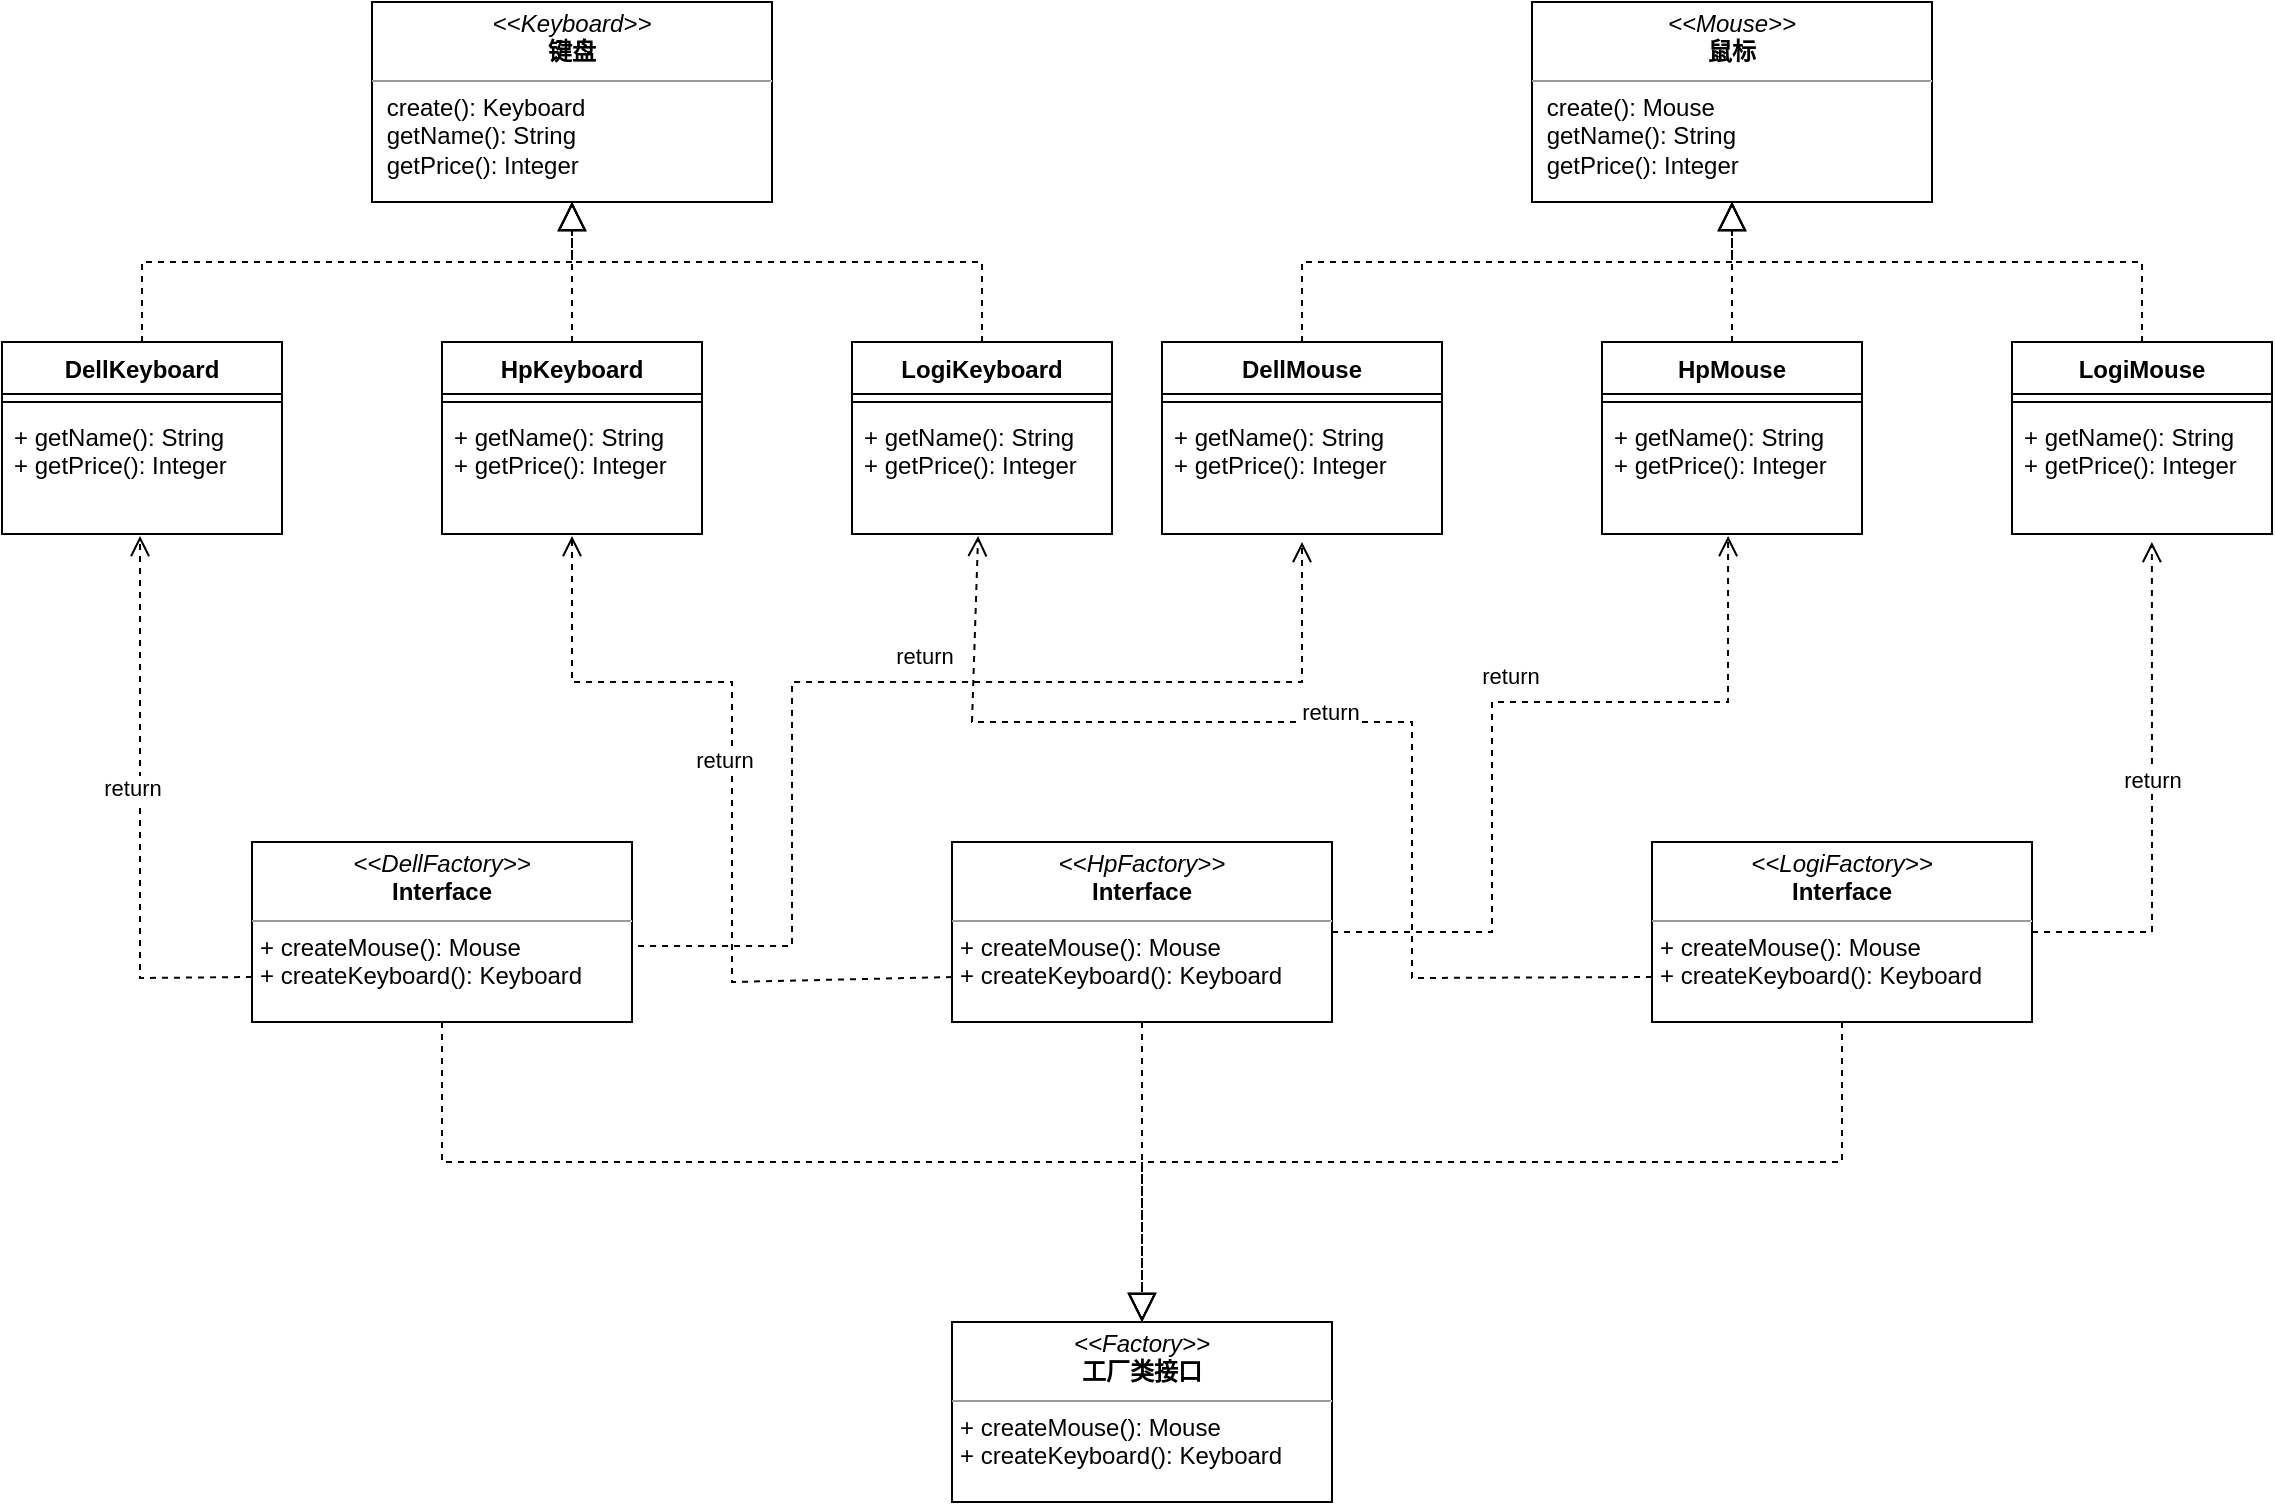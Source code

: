 <mxfile version="16.5.1" type="device"><diagram id="tWFB_nYo8rtv3tyyEcOy" name="第 1 页"><mxGraphModel dx="2061" dy="905" grid="1" gridSize="10" guides="1" tooltips="1" connect="1" arrows="1" fold="1" page="1" pageScale="1" pageWidth="827" pageHeight="1169" math="0" shadow="0"><root><mxCell id="0"/><mxCell id="1" parent="0"/><mxCell id="bQbtoPEfFBx7VIchmXFD-1" value="&lt;p style=&quot;margin: 0px ; margin-top: 4px ; text-align: center&quot;&gt;&lt;i&gt;&amp;lt;&amp;lt;Mouse&amp;gt;&amp;gt;&lt;/i&gt;&lt;br&gt;&lt;b&gt;鼠标&lt;/b&gt;&lt;/p&gt;&lt;hr size=&quot;1&quot;&gt;&lt;p style=&quot;margin: 0px ; margin-left: 4px&quot;&gt;&lt;span&gt;&amp;nbsp;create(): Mouse&lt;/span&gt;&lt;/p&gt;&lt;p style=&quot;margin: 0px ; margin-left: 4px&quot;&gt;&lt;span&gt;&amp;nbsp;getName(): String&lt;/span&gt;&lt;/p&gt;&lt;p style=&quot;margin: 0px ; margin-left: 4px&quot;&gt;&lt;span&gt;&amp;nbsp;getPrice(): Integer&lt;/span&gt;&lt;/p&gt;" style="verticalAlign=top;align=left;overflow=fill;fontSize=12;fontFamily=Helvetica;html=1;" vertex="1" parent="1"><mxGeometry x="-30" y="320" width="200" height="100" as="geometry"/></mxCell><mxCell id="bQbtoPEfFBx7VIchmXFD-2" value="DellMouse" style="swimlane;fontStyle=1;align=center;verticalAlign=top;childLayout=stackLayout;horizontal=1;startSize=26;horizontalStack=0;resizeParent=1;resizeParentMax=0;resizeLast=0;collapsible=1;marginBottom=0;" vertex="1" parent="1"><mxGeometry x="-215" y="490" width="140" height="96" as="geometry"/></mxCell><mxCell id="bQbtoPEfFBx7VIchmXFD-3" value="" style="line;strokeWidth=1;fillColor=none;align=left;verticalAlign=middle;spacingTop=-1;spacingLeft=3;spacingRight=3;rotatable=0;labelPosition=right;points=[];portConstraint=eastwest;" vertex="1" parent="bQbtoPEfFBx7VIchmXFD-2"><mxGeometry y="26" width="140" height="8" as="geometry"/></mxCell><mxCell id="bQbtoPEfFBx7VIchmXFD-4" value="+ getName(): String&#10;+ getPrice(): Integer" style="text;strokeColor=none;fillColor=none;align=left;verticalAlign=top;spacingLeft=4;spacingRight=4;overflow=hidden;rotatable=0;points=[[0,0.5],[1,0.5]];portConstraint=eastwest;" vertex="1" parent="bQbtoPEfFBx7VIchmXFD-2"><mxGeometry y="34" width="140" height="62" as="geometry"/></mxCell><mxCell id="bQbtoPEfFBx7VIchmXFD-5" value="" style="endArrow=block;dashed=1;endFill=0;endSize=12;html=1;rounded=0;exitX=0.5;exitY=0;exitDx=0;exitDy=0;entryX=0.5;entryY=1;entryDx=0;entryDy=0;" edge="1" parent="1" source="bQbtoPEfFBx7VIchmXFD-2" target="bQbtoPEfFBx7VIchmXFD-1"><mxGeometry width="160" relative="1" as="geometry"><mxPoint x="140" y="470" as="sourcePoint"/><mxPoint x="30" y="430" as="targetPoint"/><Array as="points"><mxPoint x="-145" y="450"/><mxPoint x="70" y="450"/></Array></mxGeometry></mxCell><mxCell id="bQbtoPEfFBx7VIchmXFD-6" value="" style="endArrow=block;dashed=1;endFill=0;endSize=12;html=1;rounded=0;exitX=0.5;exitY=0;exitDx=0;exitDy=0;" edge="1" parent="1"><mxGeometry width="160" relative="1" as="geometry"><mxPoint x="70" y="490" as="sourcePoint"/><mxPoint x="70" y="420" as="targetPoint"/></mxGeometry></mxCell><mxCell id="bQbtoPEfFBx7VIchmXFD-7" value="" style="endArrow=block;dashed=1;endFill=0;endSize=12;html=1;rounded=0;exitX=0.5;exitY=0;exitDx=0;exitDy=0;entryX=0.5;entryY=1;entryDx=0;entryDy=0;" edge="1" parent="1" source="bQbtoPEfFBx7VIchmXFD-11" target="bQbtoPEfFBx7VIchmXFD-1"><mxGeometry width="160" relative="1" as="geometry"><mxPoint x="300" y="490" as="sourcePoint"/><mxPoint x="80" y="430" as="targetPoint"/><Array as="points"><mxPoint x="275" y="450"/><mxPoint x="70" y="450"/></Array></mxGeometry></mxCell><mxCell id="bQbtoPEfFBx7VIchmXFD-8" value="HpMouse" style="swimlane;fontStyle=1;align=center;verticalAlign=top;childLayout=stackLayout;horizontal=1;startSize=26;horizontalStack=0;resizeParent=1;resizeParentMax=0;resizeLast=0;collapsible=1;marginBottom=0;" vertex="1" parent="1"><mxGeometry x="5" y="490" width="130" height="96" as="geometry"/></mxCell><mxCell id="bQbtoPEfFBx7VIchmXFD-9" value="" style="line;strokeWidth=1;fillColor=none;align=left;verticalAlign=middle;spacingTop=-1;spacingLeft=3;spacingRight=3;rotatable=0;labelPosition=right;points=[];portConstraint=eastwest;" vertex="1" parent="bQbtoPEfFBx7VIchmXFD-8"><mxGeometry y="26" width="130" height="8" as="geometry"/></mxCell><mxCell id="bQbtoPEfFBx7VIchmXFD-10" value="+ getName(): String&#10;+ getPrice(): Integer" style="text;strokeColor=none;fillColor=none;align=left;verticalAlign=top;spacingLeft=4;spacingRight=4;overflow=hidden;rotatable=0;points=[[0,0.5],[1,0.5]];portConstraint=eastwest;" vertex="1" parent="bQbtoPEfFBx7VIchmXFD-8"><mxGeometry y="34" width="130" height="62" as="geometry"/></mxCell><mxCell id="bQbtoPEfFBx7VIchmXFD-11" value="LogiMouse" style="swimlane;fontStyle=1;align=center;verticalAlign=top;childLayout=stackLayout;horizontal=1;startSize=26;horizontalStack=0;resizeParent=1;resizeParentMax=0;resizeLast=0;collapsible=1;marginBottom=0;" vertex="1" parent="1"><mxGeometry x="210" y="490" width="130" height="96" as="geometry"/></mxCell><mxCell id="bQbtoPEfFBx7VIchmXFD-12" value="" style="line;strokeWidth=1;fillColor=none;align=left;verticalAlign=middle;spacingTop=-1;spacingLeft=3;spacingRight=3;rotatable=0;labelPosition=right;points=[];portConstraint=eastwest;" vertex="1" parent="bQbtoPEfFBx7VIchmXFD-11"><mxGeometry y="26" width="130" height="8" as="geometry"/></mxCell><mxCell id="bQbtoPEfFBx7VIchmXFD-13" value="+ getName(): String&#10;+ getPrice(): Integer" style="text;strokeColor=none;fillColor=none;align=left;verticalAlign=top;spacingLeft=4;spacingRight=4;overflow=hidden;rotatable=0;points=[[0,0.5],[1,0.5]];portConstraint=eastwest;" vertex="1" parent="bQbtoPEfFBx7VIchmXFD-11"><mxGeometry y="34" width="130" height="62" as="geometry"/></mxCell><mxCell id="bQbtoPEfFBx7VIchmXFD-17" value="&lt;p style=&quot;margin: 0px ; margin-top: 4px ; text-align: center&quot;&gt;&lt;i&gt;&amp;lt;&amp;lt;Factory&amp;gt;&amp;gt;&lt;/i&gt;&lt;br&gt;&lt;b&gt;工厂类接口&lt;/b&gt;&lt;/p&gt;&lt;hr size=&quot;1&quot;&gt;&lt;p style=&quot;margin: 0px ; margin-left: 4px&quot;&gt;+ createMouse(): Mouse&lt;br style=&quot;padding: 0px ; margin: 0px&quot;&gt;+ createKeyboard(): Keyboard&lt;br&gt;&lt;/p&gt;" style="verticalAlign=top;align=left;overflow=fill;fontSize=12;fontFamily=Helvetica;html=1;" vertex="1" parent="1"><mxGeometry x="-320" y="980" width="190" height="90" as="geometry"/></mxCell><mxCell id="bQbtoPEfFBx7VIchmXFD-30" value="&lt;p style=&quot;margin: 0px ; margin-top: 4px ; text-align: center&quot;&gt;&lt;i&gt;&amp;lt;&amp;lt;Keyboard&amp;gt;&amp;gt;&lt;/i&gt;&lt;br&gt;&lt;b&gt;键盘&lt;/b&gt;&lt;/p&gt;&lt;hr size=&quot;1&quot;&gt;&lt;p style=&quot;margin: 0px ; margin-left: 4px&quot;&gt;&lt;span&gt;&amp;nbsp;create(): Keyboard&lt;/span&gt;&lt;/p&gt;&lt;p style=&quot;margin: 0px ; margin-left: 4px&quot;&gt;&lt;span&gt;&amp;nbsp;getName(): String&lt;/span&gt;&lt;/p&gt;&lt;p style=&quot;margin: 0px ; margin-left: 4px&quot;&gt;&lt;span&gt;&amp;nbsp;getPrice(): Integer&lt;/span&gt;&lt;/p&gt;" style="verticalAlign=top;align=left;overflow=fill;fontSize=12;fontFamily=Helvetica;html=1;" vertex="1" parent="1"><mxGeometry x="-610" y="320" width="200" height="100" as="geometry"/></mxCell><mxCell id="bQbtoPEfFBx7VIchmXFD-31" value="DellKeyboard" style="swimlane;fontStyle=1;align=center;verticalAlign=top;childLayout=stackLayout;horizontal=1;startSize=26;horizontalStack=0;resizeParent=1;resizeParentMax=0;resizeLast=0;collapsible=1;marginBottom=0;" vertex="1" parent="1"><mxGeometry x="-795" y="490" width="140" height="96" as="geometry"/></mxCell><mxCell id="bQbtoPEfFBx7VIchmXFD-32" value="" style="line;strokeWidth=1;fillColor=none;align=left;verticalAlign=middle;spacingTop=-1;spacingLeft=3;spacingRight=3;rotatable=0;labelPosition=right;points=[];portConstraint=eastwest;" vertex="1" parent="bQbtoPEfFBx7VIchmXFD-31"><mxGeometry y="26" width="140" height="8" as="geometry"/></mxCell><mxCell id="bQbtoPEfFBx7VIchmXFD-33" value="+ getName(): String&#10;+ getPrice(): Integer" style="text;strokeColor=none;fillColor=none;align=left;verticalAlign=top;spacingLeft=4;spacingRight=4;overflow=hidden;rotatable=0;points=[[0,0.5],[1,0.5]];portConstraint=eastwest;" vertex="1" parent="bQbtoPEfFBx7VIchmXFD-31"><mxGeometry y="34" width="140" height="62" as="geometry"/></mxCell><mxCell id="bQbtoPEfFBx7VIchmXFD-34" value="" style="endArrow=block;dashed=1;endFill=0;endSize=12;html=1;rounded=0;exitX=0.5;exitY=0;exitDx=0;exitDy=0;entryX=0.5;entryY=1;entryDx=0;entryDy=0;" edge="1" parent="1" source="bQbtoPEfFBx7VIchmXFD-31" target="bQbtoPEfFBx7VIchmXFD-30"><mxGeometry width="160" relative="1" as="geometry"><mxPoint x="-440" y="470" as="sourcePoint"/><mxPoint x="-550" y="430" as="targetPoint"/><Array as="points"><mxPoint x="-725" y="450"/><mxPoint x="-510" y="450"/></Array></mxGeometry></mxCell><mxCell id="bQbtoPEfFBx7VIchmXFD-35" value="" style="endArrow=block;dashed=1;endFill=0;endSize=12;html=1;rounded=0;exitX=0.5;exitY=0;exitDx=0;exitDy=0;" edge="1" parent="1"><mxGeometry width="160" relative="1" as="geometry"><mxPoint x="-510" y="490" as="sourcePoint"/><mxPoint x="-510" y="420" as="targetPoint"/></mxGeometry></mxCell><mxCell id="bQbtoPEfFBx7VIchmXFD-36" value="" style="endArrow=block;dashed=1;endFill=0;endSize=12;html=1;rounded=0;exitX=0.5;exitY=0;exitDx=0;exitDy=0;entryX=0.5;entryY=1;entryDx=0;entryDy=0;" edge="1" parent="1" source="bQbtoPEfFBx7VIchmXFD-40" target="bQbtoPEfFBx7VIchmXFD-30"><mxGeometry width="160" relative="1" as="geometry"><mxPoint x="-280" y="490" as="sourcePoint"/><mxPoint x="-500" y="430" as="targetPoint"/><Array as="points"><mxPoint x="-305" y="450"/><mxPoint x="-510" y="450"/></Array></mxGeometry></mxCell><mxCell id="bQbtoPEfFBx7VIchmXFD-37" value="HpKeyboard" style="swimlane;fontStyle=1;align=center;verticalAlign=top;childLayout=stackLayout;horizontal=1;startSize=26;horizontalStack=0;resizeParent=1;resizeParentMax=0;resizeLast=0;collapsible=1;marginBottom=0;" vertex="1" parent="1"><mxGeometry x="-575" y="490" width="130" height="96" as="geometry"/></mxCell><mxCell id="bQbtoPEfFBx7VIchmXFD-38" value="" style="line;strokeWidth=1;fillColor=none;align=left;verticalAlign=middle;spacingTop=-1;spacingLeft=3;spacingRight=3;rotatable=0;labelPosition=right;points=[];portConstraint=eastwest;" vertex="1" parent="bQbtoPEfFBx7VIchmXFD-37"><mxGeometry y="26" width="130" height="8" as="geometry"/></mxCell><mxCell id="bQbtoPEfFBx7VIchmXFD-39" value="+ getName(): String&#10;+ getPrice(): Integer" style="text;strokeColor=none;fillColor=none;align=left;verticalAlign=top;spacingLeft=4;spacingRight=4;overflow=hidden;rotatable=0;points=[[0,0.5],[1,0.5]];portConstraint=eastwest;" vertex="1" parent="bQbtoPEfFBx7VIchmXFD-37"><mxGeometry y="34" width="130" height="62" as="geometry"/></mxCell><mxCell id="bQbtoPEfFBx7VIchmXFD-40" value="LogiKeyboard" style="swimlane;fontStyle=1;align=center;verticalAlign=top;childLayout=stackLayout;horizontal=1;startSize=26;horizontalStack=0;resizeParent=1;resizeParentMax=0;resizeLast=0;collapsible=1;marginBottom=0;" vertex="1" parent="1"><mxGeometry x="-370" y="490" width="130" height="96" as="geometry"/></mxCell><mxCell id="bQbtoPEfFBx7VIchmXFD-41" value="" style="line;strokeWidth=1;fillColor=none;align=left;verticalAlign=middle;spacingTop=-1;spacingLeft=3;spacingRight=3;rotatable=0;labelPosition=right;points=[];portConstraint=eastwest;" vertex="1" parent="bQbtoPEfFBx7VIchmXFD-40"><mxGeometry y="26" width="130" height="8" as="geometry"/></mxCell><mxCell id="bQbtoPEfFBx7VIchmXFD-42" value="+ getName(): String&#10;+ getPrice(): Integer" style="text;strokeColor=none;fillColor=none;align=left;verticalAlign=top;spacingLeft=4;spacingRight=4;overflow=hidden;rotatable=0;points=[[0,0.5],[1,0.5]];portConstraint=eastwest;" vertex="1" parent="bQbtoPEfFBx7VIchmXFD-40"><mxGeometry y="34" width="130" height="62" as="geometry"/></mxCell><mxCell id="bQbtoPEfFBx7VIchmXFD-43" value="&lt;p style=&quot;margin: 0px ; margin-top: 4px ; text-align: center&quot;&gt;&lt;i&gt;&amp;lt;&amp;lt;DellFactory&amp;gt;&amp;gt;&lt;/i&gt;&lt;br&gt;&lt;b&gt;Interface&lt;/b&gt;&lt;/p&gt;&lt;hr size=&quot;1&quot;&gt;&lt;p style=&quot;margin: 0px ; margin-left: 4px&quot;&gt;+ createMouse(): Mouse&lt;br style=&quot;padding: 0px ; margin: 0px&quot;&gt;+ createKeyboard(): Keyboard&lt;/p&gt;" style="verticalAlign=top;align=left;overflow=fill;fontSize=12;fontFamily=Helvetica;html=1;" vertex="1" parent="1"><mxGeometry x="-670" y="740" width="190" height="90" as="geometry"/></mxCell><mxCell id="bQbtoPEfFBx7VIchmXFD-44" value="&lt;p style=&quot;margin: 0px ; margin-top: 4px ; text-align: center&quot;&gt;&lt;i&gt;&amp;lt;&amp;lt;HpFactory&amp;gt;&amp;gt;&lt;/i&gt;&lt;br&gt;&lt;b&gt;Interface&lt;/b&gt;&lt;/p&gt;&lt;hr size=&quot;1&quot;&gt;&lt;p style=&quot;margin: 0px ; margin-left: 4px&quot;&gt;+ createMouse(): Mouse&lt;br style=&quot;padding: 0px ; margin: 0px&quot;&gt;+ createKeyboard(): Keyboard&lt;/p&gt;" style="verticalAlign=top;align=left;overflow=fill;fontSize=12;fontFamily=Helvetica;html=1;" vertex="1" parent="1"><mxGeometry x="-320" y="740" width="190" height="90" as="geometry"/></mxCell><mxCell id="bQbtoPEfFBx7VIchmXFD-45" value="&lt;p style=&quot;margin: 0px ; margin-top: 4px ; text-align: center&quot;&gt;&lt;i&gt;&amp;lt;&amp;lt;LogiFactory&amp;gt;&amp;gt;&lt;/i&gt;&lt;br&gt;&lt;b&gt;Interface&lt;/b&gt;&lt;/p&gt;&lt;hr size=&quot;1&quot;&gt;&lt;p style=&quot;margin: 0px ; margin-left: 4px&quot;&gt;+ createMouse(): Mouse&lt;br style=&quot;padding: 0px ; margin: 0px&quot;&gt;+ createKeyboard(): Keyboard&lt;/p&gt;" style="verticalAlign=top;align=left;overflow=fill;fontSize=12;fontFamily=Helvetica;html=1;" vertex="1" parent="1"><mxGeometry x="30" y="740" width="190" height="90" as="geometry"/></mxCell><mxCell id="bQbtoPEfFBx7VIchmXFD-46" value="" style="endArrow=block;dashed=1;endFill=0;endSize=12;html=1;rounded=0;exitX=0.5;exitY=1;exitDx=0;exitDy=0;entryX=0.5;entryY=0;entryDx=0;entryDy=0;" edge="1" parent="1" source="bQbtoPEfFBx7VIchmXFD-43" target="bQbtoPEfFBx7VIchmXFD-17"><mxGeometry width="160" relative="1" as="geometry"><mxPoint x="-370" y="750" as="sourcePoint"/><mxPoint x="-210" y="750" as="targetPoint"/><Array as="points"><mxPoint x="-575" y="900"/><mxPoint x="-225" y="900"/></Array></mxGeometry></mxCell><mxCell id="bQbtoPEfFBx7VIchmXFD-47" value="" style="endArrow=block;dashed=1;endFill=0;endSize=12;html=1;rounded=0;exitX=0.5;exitY=1;exitDx=0;exitDy=0;entryX=0.5;entryY=0;entryDx=0;entryDy=0;" edge="1" parent="1" source="bQbtoPEfFBx7VIchmXFD-45" target="bQbtoPEfFBx7VIchmXFD-17"><mxGeometry width="160" relative="1" as="geometry"><mxPoint x="-230" y="880" as="sourcePoint"/><mxPoint x="-50" y="980" as="targetPoint"/><Array as="points"><mxPoint x="125" y="900"/><mxPoint x="-225" y="900"/></Array></mxGeometry></mxCell><mxCell id="bQbtoPEfFBx7VIchmXFD-48" value="" style="endArrow=block;dashed=1;endFill=0;endSize=12;html=1;rounded=0;exitX=0.5;exitY=1;exitDx=0;exitDy=0;entryX=0.5;entryY=0;entryDx=0;entryDy=0;" edge="1" parent="1" source="bQbtoPEfFBx7VIchmXFD-44" target="bQbtoPEfFBx7VIchmXFD-17"><mxGeometry width="160" relative="1" as="geometry"><mxPoint x="-555" y="850" as="sourcePoint"/><mxPoint x="-170" y="970" as="targetPoint"/><Array as="points"/></mxGeometry></mxCell><mxCell id="bQbtoPEfFBx7VIchmXFD-49" value="return" style="html=1;verticalAlign=bottom;endArrow=open;dashed=1;endSize=8;rounded=0;exitX=1.016;exitY=0.578;exitDx=0;exitDy=0;exitPerimeter=0;entryX=0.5;entryY=1.065;entryDx=0;entryDy=0;entryPerimeter=0;" edge="1" parent="1" source="bQbtoPEfFBx7VIchmXFD-43" target="bQbtoPEfFBx7VIchmXFD-4"><mxGeometry x="0.03" y="4" relative="1" as="geometry"><mxPoint x="-670" y="790" as="sourcePoint"/><mxPoint x="-110" y="610" as="targetPoint"/><Array as="points"><mxPoint x="-400" y="792"/><mxPoint x="-400" y="660"/><mxPoint x="-145" y="660"/></Array><mxPoint as="offset"/></mxGeometry></mxCell><mxCell id="bQbtoPEfFBx7VIchmXFD-50" value="return" style="html=1;verticalAlign=bottom;endArrow=open;dashed=1;endSize=8;rounded=0;exitX=1;exitY=0.5;exitDx=0;exitDy=0;entryX=0.485;entryY=1.016;entryDx=0;entryDy=0;entryPerimeter=0;" edge="1" parent="1" source="bQbtoPEfFBx7VIchmXFD-44" target="bQbtoPEfFBx7VIchmXFD-10"><mxGeometry x="0.03" y="4" relative="1" as="geometry"><mxPoint x="-466.96" y="802.02" as="sourcePoint"/><mxPoint x="-135" y="600.03" as="targetPoint"/><Array as="points"><mxPoint x="-50" y="785"/><mxPoint x="-50" y="670"/><mxPoint x="68" y="670"/></Array><mxPoint as="offset"/></mxGeometry></mxCell><mxCell id="bQbtoPEfFBx7VIchmXFD-51" value="return" style="html=1;verticalAlign=bottom;endArrow=open;dashed=1;endSize=8;rounded=0;entryX=0.538;entryY=1.065;entryDx=0;entryDy=0;entryPerimeter=0;exitX=1;exitY=0.5;exitDx=0;exitDy=0;" edge="1" parent="1" source="bQbtoPEfFBx7VIchmXFD-45" target="bQbtoPEfFBx7VIchmXFD-13"><mxGeometry relative="1" as="geometry"><mxPoint x="60" y="750" as="sourcePoint"/><mxPoint x="290" y="600" as="targetPoint"/><Array as="points"><mxPoint x="280" y="785"/></Array></mxGeometry></mxCell><mxCell id="bQbtoPEfFBx7VIchmXFD-52" value="return" style="html=1;verticalAlign=bottom;endArrow=open;dashed=1;endSize=8;rounded=0;exitX=0;exitY=0.75;exitDx=0;exitDy=0;entryX=0.493;entryY=1.016;entryDx=0;entryDy=0;entryPerimeter=0;" edge="1" parent="1" source="bQbtoPEfFBx7VIchmXFD-43" target="bQbtoPEfFBx7VIchmXFD-33"><mxGeometry x="0.03" y="4" relative="1" as="geometry"><mxPoint x="-456.96" y="812.02" as="sourcePoint"/><mxPoint x="-125" y="610.03" as="targetPoint"/><Array as="points"><mxPoint x="-726" y="808"/></Array><mxPoint as="offset"/></mxGeometry></mxCell><mxCell id="bQbtoPEfFBx7VIchmXFD-53" value="return" style="html=1;verticalAlign=bottom;endArrow=open;dashed=1;endSize=8;rounded=0;entryX=0.5;entryY=1.016;entryDx=0;entryDy=0;entryPerimeter=0;exitX=0;exitY=0.75;exitDx=0;exitDy=0;" edge="1" parent="1" source="bQbtoPEfFBx7VIchmXFD-44" target="bQbtoPEfFBx7VIchmXFD-39"><mxGeometry x="0.03" y="4" relative="1" as="geometry"><mxPoint x="-340" y="810" as="sourcePoint"/><mxPoint x="-715.98" y="596.992" as="targetPoint"/><Array as="points"><mxPoint x="-430" y="810"/><mxPoint x="-430" y="660"/><mxPoint x="-510" y="660"/></Array><mxPoint as="offset"/></mxGeometry></mxCell><mxCell id="bQbtoPEfFBx7VIchmXFD-54" value="return" style="html=1;verticalAlign=bottom;endArrow=open;dashed=1;endSize=8;rounded=0;entryX=0.485;entryY=1.016;entryDx=0;entryDy=0;entryPerimeter=0;exitX=0;exitY=0.75;exitDx=0;exitDy=0;" edge="1" parent="1" source="bQbtoPEfFBx7VIchmXFD-45" target="bQbtoPEfFBx7VIchmXFD-42"><mxGeometry x="0.03" y="4" relative="1" as="geometry"><mxPoint x="-310" y="817.5" as="sourcePoint"/><mxPoint x="-500" y="596.992" as="targetPoint"/><Array as="points"><mxPoint x="-90" y="808"/><mxPoint x="-90" y="680"/><mxPoint x="-310" y="680"/></Array><mxPoint as="offset"/></mxGeometry></mxCell></root></mxGraphModel></diagram></mxfile>